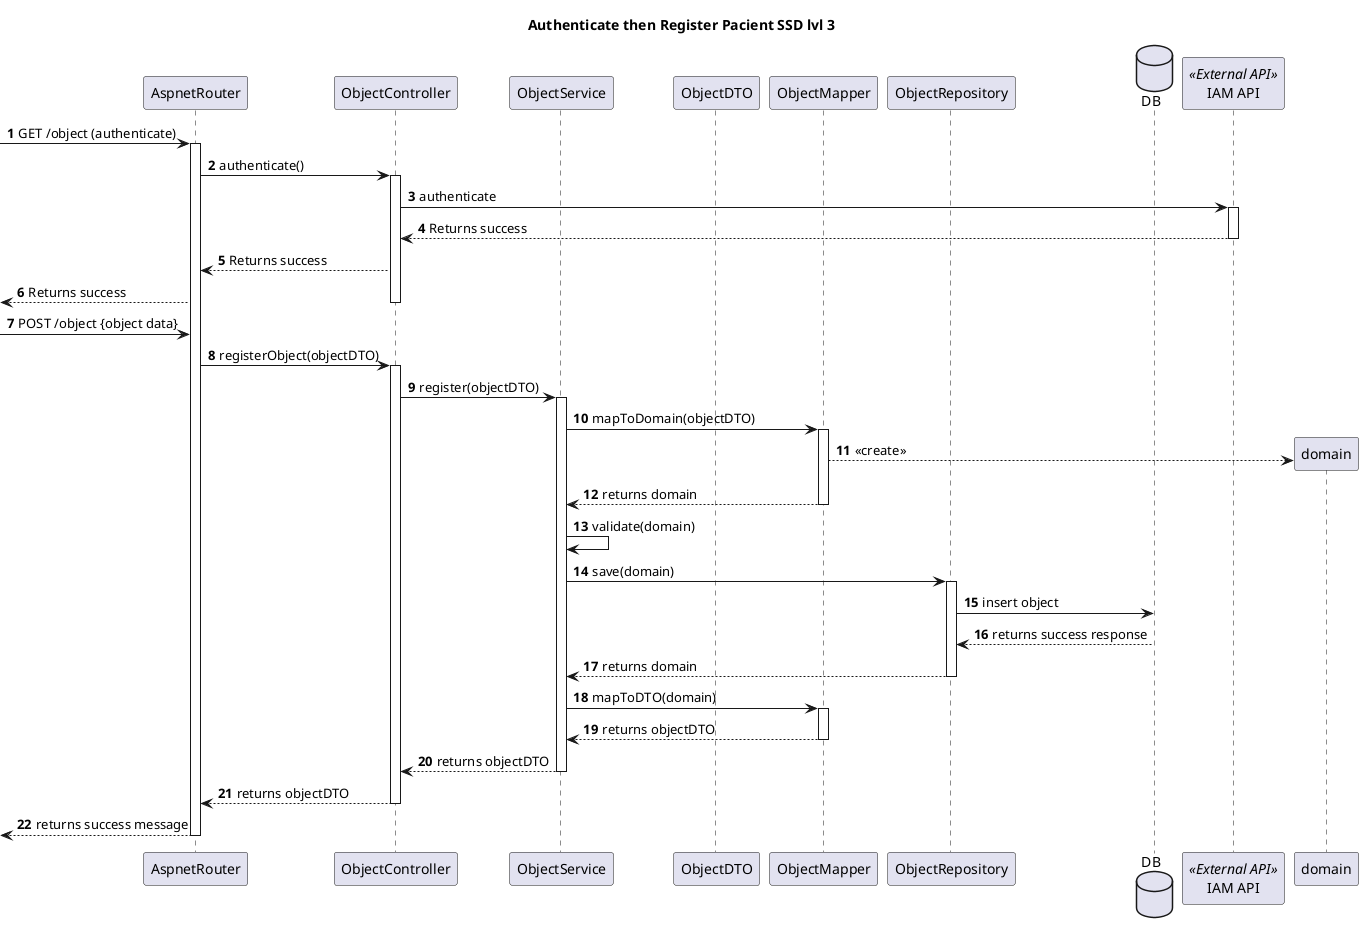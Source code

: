 @startuml
autonumber
skinparam packageStyle rect

title Authenticate then Register Pacient SSD lvl 3

participant AspnetRouter as router
participant ObjectController as ctrl
participant ObjectService as service
participant ObjectDTO as dto
participant ObjectMapper as mapper
participant ObjectRepository as repo
database DB
participant "IAM API" as IAM <<External API>>


-> router: GET /object (authenticate)
activate router

router -> ctrl: authenticate()
activate ctrl

        ctrl -> IAM: authenticate
        activate IAM
        IAM --> ctrl: Returns success
        deactivate IAM
ctrl --> router : Returns success
<-- router : Returns success

deactivate ctrl
-> router: POST /object {object data}

router -> ctrl: registerObject(objectDTO)
activate ctrl
ctrl -> service: register(objectDTO)
activate service
service -> mapper: mapToDomain(objectDTO)
activate mapper
mapper --> domain** : <<create>>
mapper --> service : returns domain
deactivate mapper
service -> service: validate(domain)
service -> repo: save(domain)

activate repo

repo -> DB: insert object
repo <-- DB: returns success response
repo --> service : returns domain
deactivate repo
service -> mapper: mapToDTO(domain)
activate mapper
mapper --> service : returns objectDTO
deactivate mapper
service --> ctrl : returns objectDTO

deactivate service
ctrl --> router : returns objectDTO

deactivate ctrl

<-- router  : returns success message

deactivate router

@enduml